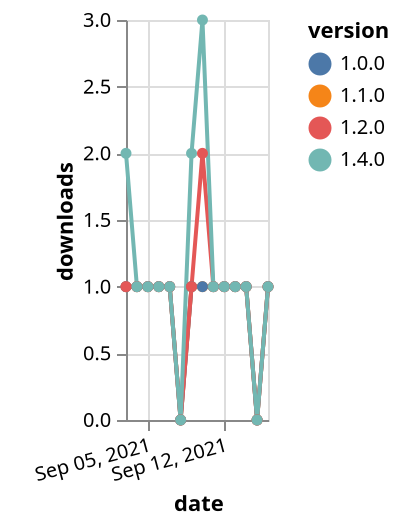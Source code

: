 {"$schema": "https://vega.github.io/schema/vega-lite/v5.json", "description": "A simple bar chart with embedded data.", "data": {"values": [{"date": "2021-09-03", "total": 138, "delta": 1, "version": "1.1.0"}, {"date": "2021-09-04", "total": 139, "delta": 1, "version": "1.1.0"}, {"date": "2021-09-05", "total": 140, "delta": 1, "version": "1.1.0"}, {"date": "2021-09-06", "total": 141, "delta": 1, "version": "1.1.0"}, {"date": "2021-09-07", "total": 142, "delta": 1, "version": "1.1.0"}, {"date": "2021-09-08", "total": 142, "delta": 0, "version": "1.1.0"}, {"date": "2021-09-09", "total": 143, "delta": 1, "version": "1.1.0"}, {"date": "2021-09-10", "total": 144, "delta": 1, "version": "1.1.0"}, {"date": "2021-09-11", "total": 145, "delta": 1, "version": "1.1.0"}, {"date": "2021-09-12", "total": 146, "delta": 1, "version": "1.1.0"}, {"date": "2021-09-13", "total": 147, "delta": 1, "version": "1.1.0"}, {"date": "2021-09-14", "total": 148, "delta": 1, "version": "1.1.0"}, {"date": "2021-09-15", "total": 148, "delta": 0, "version": "1.1.0"}, {"date": "2021-09-16", "total": 149, "delta": 1, "version": "1.1.0"}, {"date": "2021-09-03", "total": 142, "delta": 1, "version": "1.0.0"}, {"date": "2021-09-04", "total": 143, "delta": 1, "version": "1.0.0"}, {"date": "2021-09-05", "total": 144, "delta": 1, "version": "1.0.0"}, {"date": "2021-09-06", "total": 145, "delta": 1, "version": "1.0.0"}, {"date": "2021-09-07", "total": 146, "delta": 1, "version": "1.0.0"}, {"date": "2021-09-08", "total": 146, "delta": 0, "version": "1.0.0"}, {"date": "2021-09-09", "total": 147, "delta": 1, "version": "1.0.0"}, {"date": "2021-09-10", "total": 148, "delta": 1, "version": "1.0.0"}, {"date": "2021-09-11", "total": 149, "delta": 1, "version": "1.0.0"}, {"date": "2021-09-12", "total": 150, "delta": 1, "version": "1.0.0"}, {"date": "2021-09-13", "total": 151, "delta": 1, "version": "1.0.0"}, {"date": "2021-09-14", "total": 152, "delta": 1, "version": "1.0.0"}, {"date": "2021-09-15", "total": 152, "delta": 0, "version": "1.0.0"}, {"date": "2021-09-16", "total": 153, "delta": 1, "version": "1.0.0"}, {"date": "2021-09-03", "total": 163, "delta": 1, "version": "1.2.0"}, {"date": "2021-09-04", "total": 164, "delta": 1, "version": "1.2.0"}, {"date": "2021-09-05", "total": 165, "delta": 1, "version": "1.2.0"}, {"date": "2021-09-06", "total": 166, "delta": 1, "version": "1.2.0"}, {"date": "2021-09-07", "total": 167, "delta": 1, "version": "1.2.0"}, {"date": "2021-09-08", "total": 167, "delta": 0, "version": "1.2.0"}, {"date": "2021-09-09", "total": 168, "delta": 1, "version": "1.2.0"}, {"date": "2021-09-10", "total": 170, "delta": 2, "version": "1.2.0"}, {"date": "2021-09-11", "total": 171, "delta": 1, "version": "1.2.0"}, {"date": "2021-09-12", "total": 172, "delta": 1, "version": "1.2.0"}, {"date": "2021-09-13", "total": 173, "delta": 1, "version": "1.2.0"}, {"date": "2021-09-14", "total": 174, "delta": 1, "version": "1.2.0"}, {"date": "2021-09-15", "total": 174, "delta": 0, "version": "1.2.0"}, {"date": "2021-09-16", "total": 175, "delta": 1, "version": "1.2.0"}, {"date": "2021-09-03", "total": 112, "delta": 2, "version": "1.4.0"}, {"date": "2021-09-04", "total": 113, "delta": 1, "version": "1.4.0"}, {"date": "2021-09-05", "total": 114, "delta": 1, "version": "1.4.0"}, {"date": "2021-09-06", "total": 115, "delta": 1, "version": "1.4.0"}, {"date": "2021-09-07", "total": 116, "delta": 1, "version": "1.4.0"}, {"date": "2021-09-08", "total": 116, "delta": 0, "version": "1.4.0"}, {"date": "2021-09-09", "total": 118, "delta": 2, "version": "1.4.0"}, {"date": "2021-09-10", "total": 121, "delta": 3, "version": "1.4.0"}, {"date": "2021-09-11", "total": 122, "delta": 1, "version": "1.4.0"}, {"date": "2021-09-12", "total": 123, "delta": 1, "version": "1.4.0"}, {"date": "2021-09-13", "total": 124, "delta": 1, "version": "1.4.0"}, {"date": "2021-09-14", "total": 125, "delta": 1, "version": "1.4.0"}, {"date": "2021-09-15", "total": 125, "delta": 0, "version": "1.4.0"}, {"date": "2021-09-16", "total": 126, "delta": 1, "version": "1.4.0"}]}, "width": "container", "mark": {"type": "line", "point": {"filled": true}}, "encoding": {"x": {"field": "date", "type": "temporal", "timeUnit": "yearmonthdate", "title": "date", "axis": {"labelAngle": -15}}, "y": {"field": "delta", "type": "quantitative", "title": "downloads"}, "color": {"field": "version", "type": "nominal"}, "tooltip": {"field": "delta"}}}